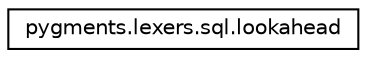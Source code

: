 digraph "Graphical Class Hierarchy"
{
 // LATEX_PDF_SIZE
  edge [fontname="Helvetica",fontsize="10",labelfontname="Helvetica",labelfontsize="10"];
  node [fontname="Helvetica",fontsize="10",shape=record];
  rankdir="LR";
  Node0 [label="pygments.lexers.sql.lookahead",height=0.2,width=0.4,color="black", fillcolor="white", style="filled",URL="$classpygments_1_1lexers_1_1sql_1_1lookahead.html",tooltip=" "];
}
